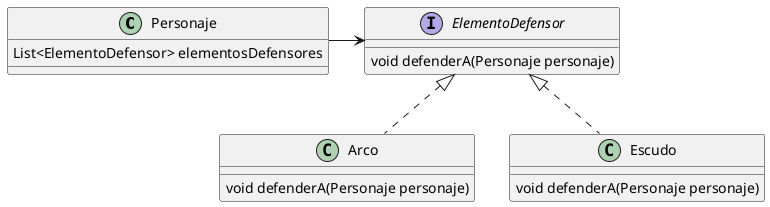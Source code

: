 @startuml
Personaje --right> ElementoDefensor
class Personaje {
   List<ElementoDefensor> elementosDefensores
}

interface ElementoDefensor {
   void defenderA(Personaje personaje)
}

class Arco implements ElementoDefensor {
   void defenderA(Personaje personaje)
}
class Escudo implements ElementoDefensor {
   void defenderA(Personaje personaje)
}

@enduml

